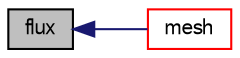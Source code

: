 digraph "flux"
{
  bgcolor="transparent";
  edge [fontname="FreeSans",fontsize="10",labelfontname="FreeSans",labelfontsize="10"];
  node [fontname="FreeSans",fontsize="10",shape=record];
  rankdir="LR";
  Node618 [label="flux",height=0.2,width=0.4,color="black", fillcolor="grey75", style="filled", fontcolor="black"];
  Node618 -> Node619 [dir="back",color="midnightblue",fontsize="10",style="solid",fontname="FreeSans"];
  Node619 [label="mesh",height=0.2,width=0.4,color="red",URL="$a22442.html#a470f06cfb9b6ee887cd85d63de275607",tooltip="Return mesh reference. "];
}
